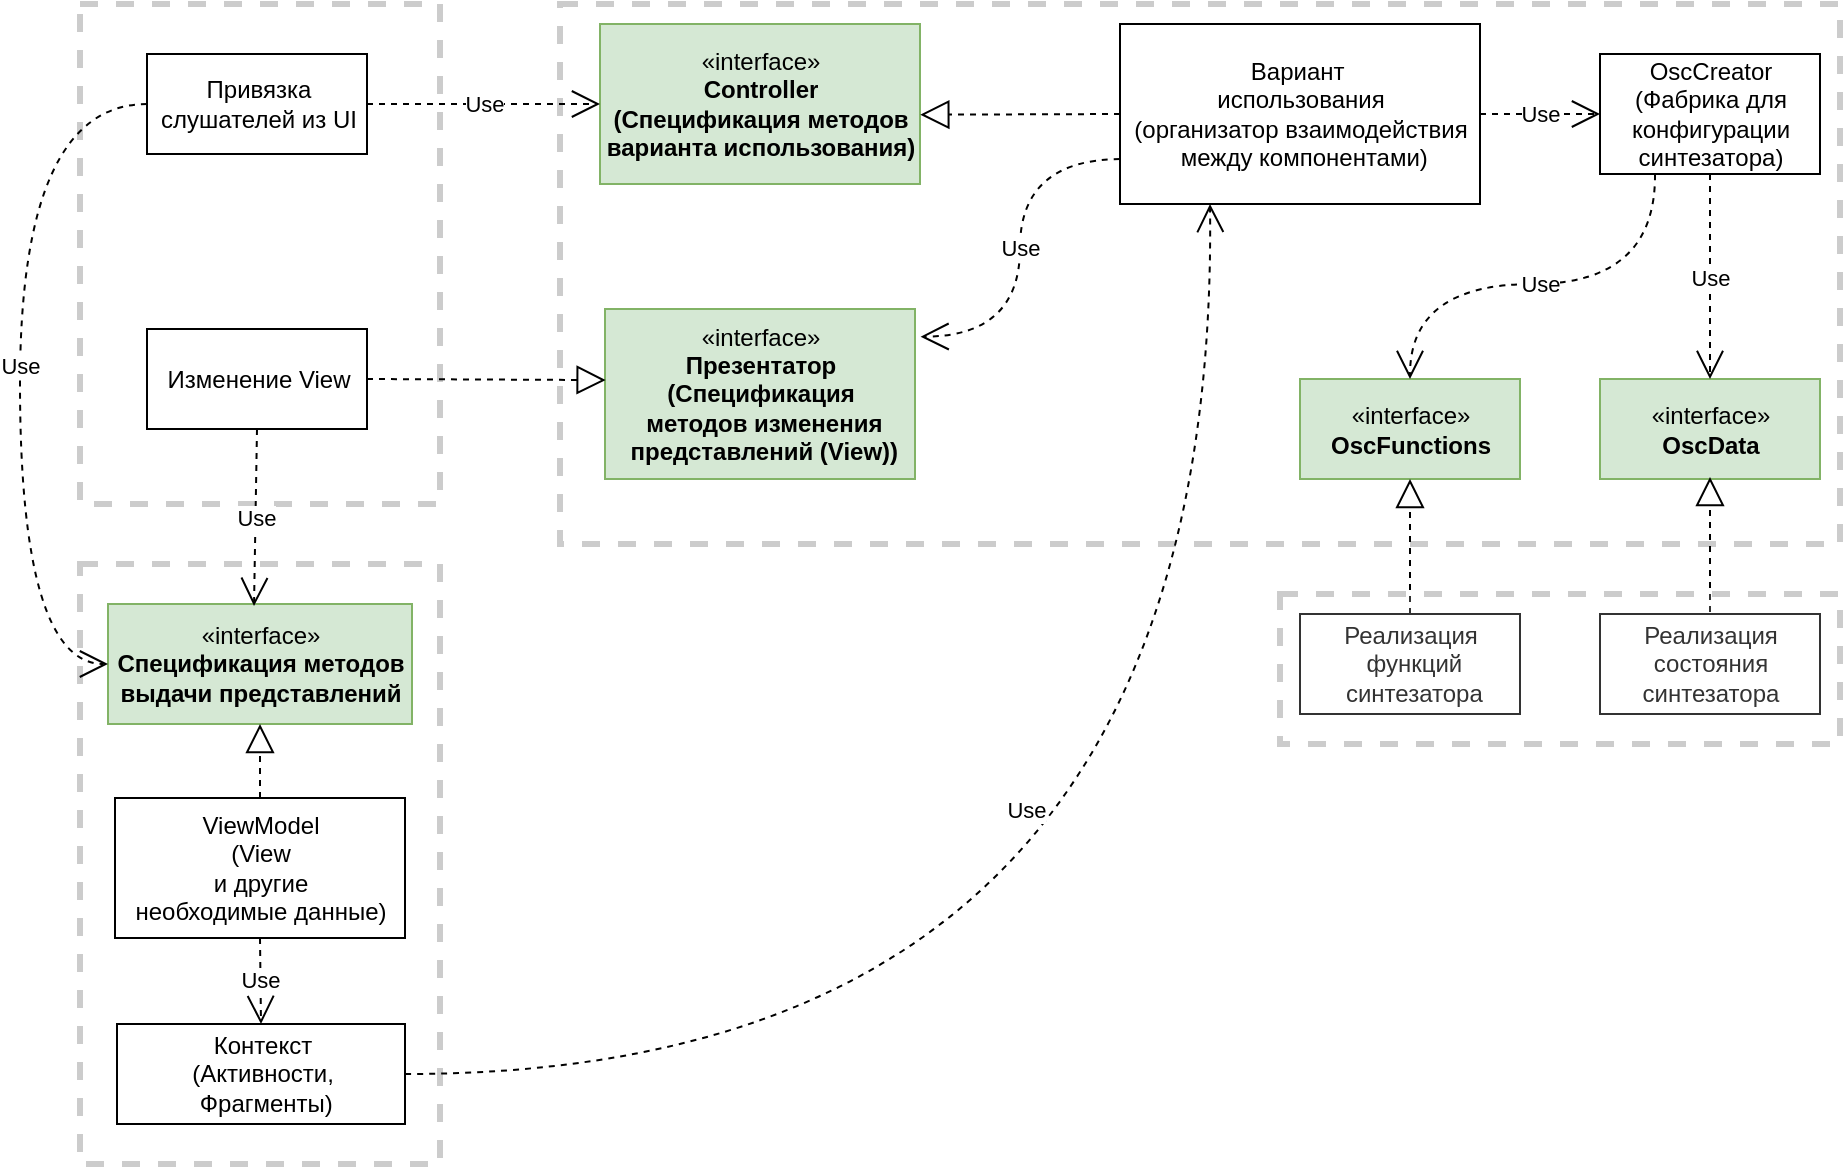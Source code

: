 <mxfile version="12.1.3" pages="1"><diagram id="lM-3iRqNv2IgC96kOAkg" name="Page-1"><mxGraphModel dx="1168" dy="584" grid="1" gridSize="10" guides="1" tooltips="1" connect="1" arrows="1" fold="1" page="1" pageScale="1" pageWidth="827" pageHeight="1169" math="0" shadow="0"><root><mxCell id="0"/><mxCell id="1" parent="0"/><mxCell id="NLT6a0xyCp4tFEsBixrv-26" value="" style="rounded=0;whiteSpace=wrap;html=1;dashed=1;strokeWidth=3;opacity=20;" vertex="1" parent="1"><mxGeometry x="340" y="40" width="640" height="270" as="geometry"/></mxCell><mxCell id="NLT6a0xyCp4tFEsBixrv-25" value="" style="rounded=0;whiteSpace=wrap;html=1;dashed=1;strokeWidth=3;opacity=20;" vertex="1" parent="1"><mxGeometry x="100" y="320" width="180" height="300" as="geometry"/></mxCell><mxCell id="NLT6a0xyCp4tFEsBixrv-23" value="" style="rounded=0;whiteSpace=wrap;html=1;opacity=20;dashed=1;perimeterSpacing=1;strokeWidth=3;" vertex="1" parent="1"><mxGeometry x="100" y="40" width="180" height="250" as="geometry"/></mxCell><mxCell id="NLT6a0xyCp4tFEsBixrv-2" value="Привязка &lt;br&gt;слушателей из UI" style="html=1;" vertex="1" parent="1"><mxGeometry x="133.5" y="65" width="110" height="50" as="geometry"/></mxCell><mxCell id="NLT6a0xyCp4tFEsBixrv-3" value="Вариант&amp;nbsp;&lt;br&gt;использования&lt;br&gt;(организатор взаимодействия&lt;br&gt;&amp;nbsp;между компонентами)" style="html=1;" vertex="1" parent="1"><mxGeometry x="620" y="50" width="180" height="90" as="geometry"/></mxCell><mxCell id="NLT6a0xyCp4tFEsBixrv-4" value="«interface»&lt;br&gt;&lt;b&gt;Controller&lt;br&gt;(Спецификация методов &lt;br&gt;варианта использования)&lt;br&gt;&lt;/b&gt;" style="html=1;fillColor=#d5e8d4;strokeColor=#82b366;" vertex="1" parent="1"><mxGeometry x="360" y="50" width="160" height="80" as="geometry"/></mxCell><mxCell id="NLT6a0xyCp4tFEsBixrv-6" value="" style="endArrow=block;dashed=1;endFill=0;endSize=12;html=1;exitX=0;exitY=0.5;exitDx=0;exitDy=0;entryX=1.001;entryY=0.567;entryDx=0;entryDy=0;entryPerimeter=0;" edge="1" parent="1" source="NLT6a0xyCp4tFEsBixrv-3" target="NLT6a0xyCp4tFEsBixrv-4"><mxGeometry width="160" relative="1" as="geometry"><mxPoint x="340" y="240" as="sourcePoint"/><mxPoint x="530" y="95" as="targetPoint"/><Array as="points"/></mxGeometry></mxCell><mxCell id="NLT6a0xyCp4tFEsBixrv-7" value="«interface»&lt;br&gt;&lt;b&gt;Презентатор&lt;br&gt;(Спецификация&lt;br&gt;&amp;nbsp;методов&amp;nbsp;изменения&lt;br&gt;&amp;nbsp;представлений (View))&lt;br&gt;&lt;/b&gt;" style="html=1;fillColor=#d5e8d4;strokeColor=#82b366;" vertex="1" parent="1"><mxGeometry x="362.5" y="192.5" width="155" height="85" as="geometry"/></mxCell><mxCell id="NLT6a0xyCp4tFEsBixrv-12" value="Use" style="endArrow=open;endSize=12;dashed=1;html=1;exitX=1;exitY=0.5;exitDx=0;exitDy=0;entryX=0;entryY=0.5;entryDx=0;entryDy=0;" edge="1" parent="1" source="NLT6a0xyCp4tFEsBixrv-2" target="NLT6a0xyCp4tFEsBixrv-4"><mxGeometry width="160" relative="1" as="geometry"><mxPoint x="140" y="170" as="sourcePoint"/><mxPoint x="300" y="170" as="targetPoint"/></mxGeometry></mxCell><mxCell id="NLT6a0xyCp4tFEsBixrv-14" value="Изменение View" style="html=1;" vertex="1" parent="1"><mxGeometry x="133.5" y="202.5" width="110" height="50" as="geometry"/></mxCell><mxCell id="NLT6a0xyCp4tFEsBixrv-15" value="" style="endArrow=block;dashed=1;endFill=0;endSize=12;html=1;exitX=1;exitY=0.5;exitDx=0;exitDy=0;entryX=0.002;entryY=0.418;entryDx=0;entryDy=0;entryPerimeter=0;" edge="1" parent="1" source="NLT6a0xyCp4tFEsBixrv-14" target="NLT6a0xyCp4tFEsBixrv-7"><mxGeometry width="160" relative="1" as="geometry"><mxPoint x="210" y="340" as="sourcePoint"/><mxPoint x="370" y="340" as="targetPoint"/></mxGeometry></mxCell><mxCell id="NLT6a0xyCp4tFEsBixrv-16" value="«interface»&lt;br&gt;&lt;b&gt;Спецификация методов&lt;br&gt;выдачи представлений&lt;/b&gt;" style="html=1;fillColor=#d5e8d4;strokeColor=#82b366;" vertex="1" parent="1"><mxGeometry x="114" y="340" width="152" height="60" as="geometry"/></mxCell><mxCell id="NLT6a0xyCp4tFEsBixrv-17" value="ViewModel&lt;br&gt;(View &lt;br&gt;и другие &lt;br&gt;необходимые данные)" style="html=1;" vertex="1" parent="1"><mxGeometry x="117.5" y="437" width="145" height="70" as="geometry"/></mxCell><mxCell id="NLT6a0xyCp4tFEsBixrv-18" value="" style="endArrow=block;dashed=1;endFill=0;endSize=12;html=1;entryX=0.5;entryY=1;entryDx=0;entryDy=0;exitX=0.5;exitY=0;exitDx=0;exitDy=0;" edge="1" parent="1" source="NLT6a0xyCp4tFEsBixrv-17" target="NLT6a0xyCp4tFEsBixrv-16"><mxGeometry width="160" relative="1" as="geometry"><mxPoint x="251" y="450" as="sourcePoint"/><mxPoint x="411" y="450" as="targetPoint"/><Array as="points"/></mxGeometry></mxCell><mxCell id="NLT6a0xyCp4tFEsBixrv-19" value="Контекст&lt;br&gt;(Активности,&lt;br&gt;&amp;nbsp;Фрагменты)" style="html=1;" vertex="1" parent="1"><mxGeometry x="118.5" y="550" width="144" height="50" as="geometry"/></mxCell><mxCell id="NLT6a0xyCp4tFEsBixrv-20" value="Use" style="endArrow=open;endSize=12;dashed=1;html=1;exitX=0.5;exitY=1;exitDx=0;exitDy=0;entryX=0.5;entryY=0;entryDx=0;entryDy=0;" edge="1" parent="1" source="NLT6a0xyCp4tFEsBixrv-17" target="NLT6a0xyCp4tFEsBixrv-19"><mxGeometry width="160" relative="1" as="geometry"><mxPoint x="321" y="560" as="sourcePoint"/><mxPoint x="481" y="560" as="targetPoint"/></mxGeometry></mxCell><mxCell id="NLT6a0xyCp4tFEsBixrv-21" value="Use" style="endArrow=open;endSize=12;dashed=1;html=1;exitX=0.5;exitY=1;exitDx=0;exitDy=0;" edge="1" parent="1" source="NLT6a0xyCp4tFEsBixrv-14"><mxGeometry width="160" relative="1" as="geometry"><mxPoint x="340" y="350" as="sourcePoint"/><mxPoint x="187" y="341" as="targetPoint"/></mxGeometry></mxCell><mxCell id="NLT6a0xyCp4tFEsBixrv-22" value="Use" style="endArrow=open;endSize=12;dashed=1;html=1;exitX=0;exitY=0.5;exitDx=0;exitDy=0;entryX=0;entryY=0.5;entryDx=0;entryDy=0;curved=1;" edge="1" parent="1" source="NLT6a0xyCp4tFEsBixrv-2" target="NLT6a0xyCp4tFEsBixrv-16"><mxGeometry width="160" relative="1" as="geometry"><mxPoint x="60" y="140" as="sourcePoint"/><mxPoint x="220" y="140" as="targetPoint"/><Array as="points"><mxPoint x="70" y="90"/><mxPoint x="70" y="370"/></Array></mxGeometry></mxCell><mxCell id="NLT6a0xyCp4tFEsBixrv-27" value="«interface»&lt;br&gt;&lt;b&gt;OscData&lt;/b&gt;" style="html=1;strokeWidth=1;fillColor=#d5e8d4;strokeColor=#82b366;" vertex="1" parent="1"><mxGeometry x="860" y="227.5" width="110" height="50" as="geometry"/></mxCell><mxCell id="NLT6a0xyCp4tFEsBixrv-28" value="«interface»&lt;br&gt;&lt;b&gt;OscFunctions&lt;/b&gt;" style="html=1;strokeWidth=1;rounded=0;fillColor=#d5e8d4;strokeColor=#82b366;" vertex="1" parent="1"><mxGeometry x="710" y="227.5" width="110" height="50" as="geometry"/></mxCell><mxCell id="NLT6a0xyCp4tFEsBixrv-13" value="Use" style="endArrow=open;endSize=12;dashed=1;html=1;exitX=0;exitY=0.75;exitDx=0;exitDy=0;entryX=1.018;entryY=0.163;entryDx=0;entryDy=0;entryPerimeter=0;curved=1;" edge="1" parent="1" source="NLT6a0xyCp4tFEsBixrv-3" target="NLT6a0xyCp4tFEsBixrv-7"><mxGeometry width="160" relative="1" as="geometry"><mxPoint x="470" y="330" as="sourcePoint"/><mxPoint x="530" y="228" as="targetPoint"/><Array as="points"><mxPoint x="570" y="118"/><mxPoint x="570" y="206"/></Array></mxGeometry></mxCell><mxCell id="NLT6a0xyCp4tFEsBixrv-32" value="Реализация&lt;br&gt;&amp;nbsp;функций&lt;br&gt;&amp;nbsp;синтезатора" style="html=1;rounded=0;strokeWidth=1;" vertex="1" parent="1"><mxGeometry x="710" y="345" width="110" height="50" as="geometry"/></mxCell><mxCell id="NLT6a0xyCp4tFEsBixrv-33" value="Реализация&lt;br&gt;состояния&lt;br&gt;синтезатора" style="html=1;rounded=0;strokeWidth=1;" vertex="1" parent="1"><mxGeometry x="860" y="345" width="110" height="50" as="geometry"/></mxCell><mxCell id="NLT6a0xyCp4tFEsBixrv-34" value="OscCreator&lt;br&gt;(Фабрика для&lt;br&gt;конфигурации&lt;br&gt;синтезатора)" style="html=1;rounded=0;strokeWidth=1;" vertex="1" parent="1"><mxGeometry x="860" y="65" width="110" height="60" as="geometry"/></mxCell><mxCell id="NLT6a0xyCp4tFEsBixrv-35" value="Use" style="endArrow=open;endSize=12;dashed=1;html=1;exitX=1;exitY=0.5;exitDx=0;exitDy=0;entryX=0;entryY=0.5;entryDx=0;entryDy=0;" edge="1" parent="1" source="NLT6a0xyCp4tFEsBixrv-3" target="NLT6a0xyCp4tFEsBixrv-34"><mxGeometry width="160" relative="1" as="geometry"><mxPoint x="810" y="160" as="sourcePoint"/><mxPoint x="970" y="160" as="targetPoint"/><Array as="points"/></mxGeometry></mxCell><mxCell id="NLT6a0xyCp4tFEsBixrv-36" value="Use" style="endArrow=open;endSize=12;dashed=1;html=1;exitX=0.5;exitY=1;exitDx=0;exitDy=0;entryX=0.5;entryY=0;entryDx=0;entryDy=0;" edge="1" parent="1" source="NLT6a0xyCp4tFEsBixrv-34" target="NLT6a0xyCp4tFEsBixrv-27"><mxGeometry width="160" relative="1" as="geometry"><mxPoint x="1010" y="170" as="sourcePoint"/><mxPoint x="1170" y="170" as="targetPoint"/></mxGeometry></mxCell><mxCell id="NLT6a0xyCp4tFEsBixrv-38" value="Use" style="endArrow=open;endSize=12;dashed=1;html=1;exitX=0.25;exitY=1;exitDx=0;exitDy=0;entryX=0.5;entryY=0;entryDx=0;entryDy=0;curved=1;" edge="1" parent="1" source="NLT6a0xyCp4tFEsBixrv-34" target="NLT6a0xyCp4tFEsBixrv-28"><mxGeometry width="160" relative="1" as="geometry"><mxPoint x="1020" y="170" as="sourcePoint"/><mxPoint x="1180" y="170" as="targetPoint"/><Array as="points"><mxPoint x="888" y="180"/><mxPoint x="765" y="180"/></Array></mxGeometry></mxCell><mxCell id="NLT6a0xyCp4tFEsBixrv-39" value="" style="endArrow=block;dashed=1;endFill=0;endSize=12;html=1;entryX=0.5;entryY=1;entryDx=0;entryDy=0;exitX=0.5;exitY=0;exitDx=0;exitDy=0;" edge="1" parent="1" source="NLT6a0xyCp4tFEsBixrv-32" target="NLT6a0xyCp4tFEsBixrv-28"><mxGeometry width="160" relative="1" as="geometry"><mxPoint x="765" y="340" as="sourcePoint"/><mxPoint x="700" y="350" as="targetPoint"/></mxGeometry></mxCell><mxCell id="NLT6a0xyCp4tFEsBixrv-41" value="" style="endArrow=block;dashed=1;endFill=0;endSize=12;html=1;entryX=0.5;entryY=1;entryDx=0;entryDy=0;" edge="1" parent="1"><mxGeometry width="160" relative="1" as="geometry"><mxPoint x="915" y="344" as="sourcePoint"/><mxPoint x="915" y="276.5" as="targetPoint"/></mxGeometry></mxCell><mxCell id="NLT6a0xyCp4tFEsBixrv-42" value="" style="rounded=0;whiteSpace=wrap;html=1;strokeWidth=3;dashed=1;opacity=20;" vertex="1" parent="1"><mxGeometry x="700" y="335" width="280" height="75" as="geometry"/></mxCell><mxCell id="NLT6a0xyCp4tFEsBixrv-43" value="Use" style="endArrow=open;endSize=12;dashed=1;html=1;exitX=1;exitY=0.5;exitDx=0;exitDy=0;entryX=0.25;entryY=1;entryDx=0;entryDy=0;comic=0;shadow=0;curved=1;" edge="1" parent="1" source="NLT6a0xyCp4tFEsBixrv-19" target="NLT6a0xyCp4tFEsBixrv-3"><mxGeometry x="0.284" y="95" width="160" relative="1" as="geometry"><mxPoint x="270" y="580" as="sourcePoint"/><mxPoint x="430" y="580" as="targetPoint"/><Array as="points"><mxPoint x="670" y="575"/></Array><mxPoint as="offset"/></mxGeometry></mxCell></root></mxGraphModel></diagram></mxfile>